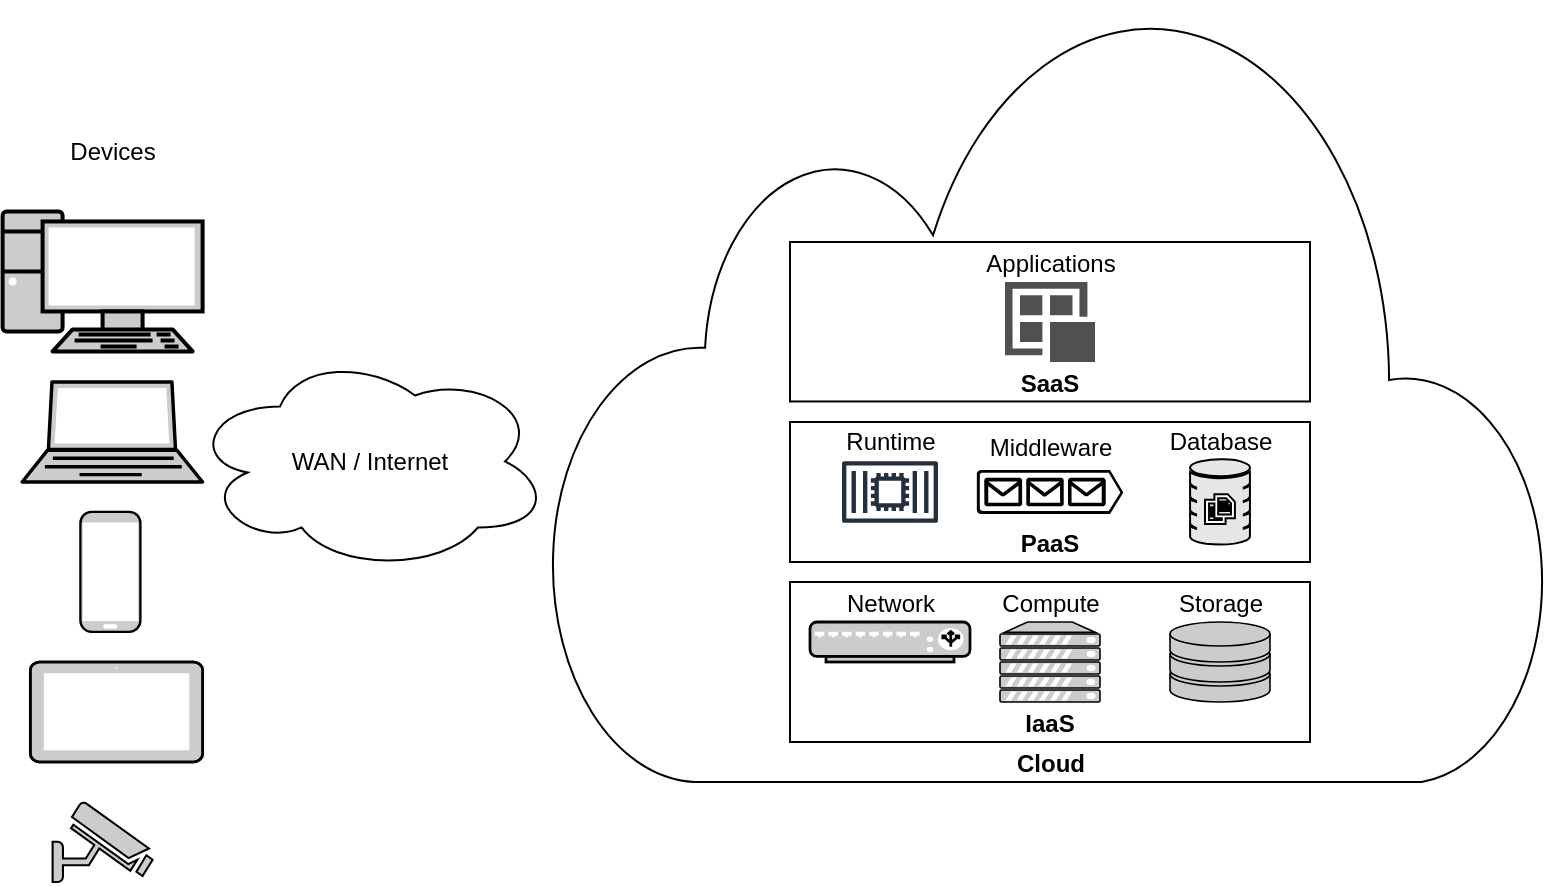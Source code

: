 <mxfile version="20.3.0" type="device"><diagram id="l-nFY3qblL5g22VaTM4P" name="Page-1"><mxGraphModel dx="1106" dy="620" grid="1" gridSize="10" guides="1" tooltips="1" connect="1" arrows="1" fold="1" page="1" pageScale="1" pageWidth="850" pageHeight="1100" math="0" shadow="0"><root><mxCell id="0"/><mxCell id="1" parent="0"/><mxCell id="mCJeqh7XSX11L58by9xV-13" value="Cloud" style="html=1;verticalLabelPosition=middle;align=center;labelBackgroundColor=#ffffff;verticalAlign=bottom;strokeWidth=1;strokeColor=#000000;shadow=0;dashed=0;shape=mxgraph.ios7.icons.cloud;fillColor=#FFFFFF;labelPosition=center;fontStyle=1" vertex="1" parent="1"><mxGeometry x="290" width="500" height="390" as="geometry"/></mxCell><mxCell id="mCJeqh7XSX11L58by9xV-5" value="" style="fontColor=#0066CC;verticalAlign=top;verticalLabelPosition=bottom;labelPosition=center;align=center;html=1;outlineConnect=0;fillColor=#CCCCCC;strokeColor=#000000;gradientColor=none;gradientDirection=north;strokeWidth=2;shape=mxgraph.networks.security_camera;" vertex="1" parent="1"><mxGeometry x="41.3" y="400" width="50" height="40" as="geometry"/></mxCell><mxCell id="mCJeqh7XSX11L58by9xV-8" value="WAN / Internet" style="ellipse;shape=cloud;whiteSpace=wrap;html=1;strokeColor=#000000;fillColor=#FFFFFF;" vertex="1" parent="1"><mxGeometry x="110" y="174.73" width="180" height="110" as="geometry"/></mxCell><mxCell id="mCJeqh7XSX11L58by9xV-9" value="Devices" style="text;html=1;resizable=0;autosize=1;align=center;verticalAlign=middle;points=[];fillColor=none;strokeColor=none;rounded=0;" vertex="1" parent="1"><mxGeometry x="36.2" y="60" width="70" height="30" as="geometry"/></mxCell><mxCell id="mCJeqh7XSX11L58by9xV-11" value="IaaS" style="rounded=0;whiteSpace=wrap;html=1;strokeColor=#000000;fillColor=#FFFFFF;verticalAlign=bottom;fontStyle=1" vertex="1" parent="1"><mxGeometry x="410" y="290" width="260" height="80" as="geometry"/></mxCell><mxCell id="mCJeqh7XSX11L58by9xV-14" value="PaaS" style="rounded=0;whiteSpace=wrap;html=1;strokeColor=#000000;fillColor=#FFFFFF;verticalAlign=bottom;fontStyle=1" vertex="1" parent="1"><mxGeometry x="410" y="210" width="260" height="70" as="geometry"/></mxCell><mxCell id="mCJeqh7XSX11L58by9xV-15" value="SaaS" style="rounded=0;whiteSpace=wrap;html=1;strokeColor=#000000;fillColor=#FFFFFF;verticalAlign=bottom;fontStyle=1" vertex="1" parent="1"><mxGeometry x="410" y="120" width="260" height="79.73" as="geometry"/></mxCell><mxCell id="mCJeqh7XSX11L58by9xV-23" value="Compute" style="fontColor=#000000;verticalAlign=bottom;verticalLabelPosition=top;labelPosition=center;align=center;html=1;outlineConnect=0;fillColor=#CCCCCC;strokeColor=#000000;gradientColor=none;gradientDirection=north;strokeWidth=2;shape=mxgraph.networks.server;" vertex="1" parent="1"><mxGeometry x="515" y="310" width="50" height="40" as="geometry"/></mxCell><mxCell id="mCJeqh7XSX11L58by9xV-25" value="Storage" style="fontColor=#000000;verticalAlign=bottom;verticalLabelPosition=top;labelPosition=center;align=center;html=1;outlineConnect=0;fillColor=#CCCCCC;strokeColor=#000000;gradientColor=none;gradientDirection=north;strokeWidth=2;shape=mxgraph.networks.storage;" vertex="1" parent="1"><mxGeometry x="600" y="310" width="50" height="40" as="geometry"/></mxCell><mxCell id="mCJeqh7XSX11L58by9xV-27" value="" style="fontColor=#0066CC;verticalAlign=top;verticalLabelPosition=bottom;labelPosition=center;align=center;html=1;outlineConnect=0;fillColor=#CCCCCC;strokeColor=#000000;gradientColor=none;gradientDirection=north;strokeWidth=2;shape=mxgraph.networks.laptop;" vertex="1" parent="1"><mxGeometry x="26.1" y="190" width="90.2" height="50" as="geometry"/></mxCell><mxCell id="mCJeqh7XSX11L58by9xV-29" value="" style="fontColor=#0066CC;verticalAlign=top;verticalLabelPosition=bottom;labelPosition=center;align=center;html=1;outlineConnect=0;fillColor=#CCCCCC;strokeColor=#000000;gradientColor=none;gradientDirection=north;strokeWidth=2;shape=mxgraph.networks.pc;" vertex="1" parent="1"><mxGeometry x="16.3" y="104.73" width="100" height="70" as="geometry"/></mxCell><mxCell id="mCJeqh7XSX11L58by9xV-30" value="Network" style="fontColor=#000000;verticalAlign=bottom;verticalLabelPosition=top;labelPosition=center;align=center;html=1;outlineConnect=0;fillColor=#CCCCCC;strokeColor=#000000;gradientColor=none;gradientDirection=north;strokeWidth=2;shape=mxgraph.networks.load_balancer;" vertex="1" parent="1"><mxGeometry x="420" y="310" width="80" height="20" as="geometry"/></mxCell><mxCell id="mCJeqh7XSX11L58by9xV-33" value="" style="fontColor=#000000;verticalAlign=top;verticalLabelPosition=bottom;labelPosition=center;align=center;html=1;outlineConnect=0;fillColor=#CCCCCC;strokeColor=#000000;gradientColor=none;gradientDirection=north;strokeWidth=2;shape=mxgraph.networks.mobile;" vertex="1" parent="1"><mxGeometry x="55.2" y="254.9" width="30" height="60" as="geometry"/></mxCell><mxCell id="mCJeqh7XSX11L58by9xV-35" value="" style="fontColor=#0066CC;verticalAlign=top;verticalLabelPosition=bottom;labelPosition=center;align=center;html=1;outlineConnect=0;fillColor=#CCCCCC;strokeColor=#000000;gradientColor=none;gradientDirection=north;strokeWidth=2;shape=mxgraph.networks.tablet;" vertex="1" parent="1"><mxGeometry x="30.2" y="330" width="86.1" height="50" as="geometry"/></mxCell><mxCell id="mCJeqh7XSX11L58by9xV-37" value="Database" style="sketch=0;html=1;aspect=fixed;strokeColor=default;shadow=0;align=center;verticalAlign=bottom;fillColor=#E6E6E6;shape=mxgraph.gcp2.database_3;strokeWidth=1;fontColor=#000000;labelPosition=center;verticalLabelPosition=top;" vertex="1" parent="1"><mxGeometry x="610" y="228.57" width="30" height="42.86" as="geometry"/></mxCell><mxCell id="mCJeqh7XSX11L58by9xV-41" value="Middleware" style="sketch=0;aspect=fixed;pointerEvents=1;shadow=0;dashed=0;html=1;strokeColor=none;labelPosition=center;verticalLabelPosition=top;verticalAlign=middle;align=center;fillColor=#000000;shape=mxgraph.azure.queue_generic;strokeWidth=1;fontColor=#000000;" vertex="1" parent="1"><mxGeometry x="503.34" y="234" width="73.33" height="22" as="geometry"/></mxCell><mxCell id="mCJeqh7XSX11L58by9xV-47" value="" style="sketch=0;outlineConnect=0;fontColor=#232F3E;gradientColor=none;strokeColor=#232F3E;fillColor=#ffffff;dashed=0;verticalLabelPosition=top;verticalAlign=bottom;align=center;html=1;fontSize=12;fontStyle=0;aspect=fixed;shape=mxgraph.aws4.resourceIcon;resIcon=mxgraph.aws4.container_2;strokeWidth=1;labelPosition=center;" vertex="1" parent="1"><mxGeometry x="430" y="215" width="60" height="60" as="geometry"/></mxCell><mxCell id="mCJeqh7XSX11L58by9xV-50" value="Runtime" style="text;html=1;resizable=0;autosize=1;align=center;verticalAlign=middle;points=[];fillColor=none;strokeColor=none;rounded=0;strokeWidth=1;fontColor=#000000;" vertex="1" parent="1"><mxGeometry x="425" y="204.73" width="70" height="30" as="geometry"/></mxCell><mxCell id="mCJeqh7XSX11L58by9xV-51" value="Applications" style="sketch=0;pointerEvents=1;shadow=0;dashed=0;html=1;strokeColor=none;labelPosition=center;verticalLabelPosition=top;verticalAlign=bottom;align=center;fillColor=#505050;shape=mxgraph.mscae.intune.apps;strokeWidth=1;fontColor=#000000;" vertex="1" parent="1"><mxGeometry x="517.5" y="140" width="45" height="40" as="geometry"/></mxCell></root></mxGraphModel></diagram></mxfile>